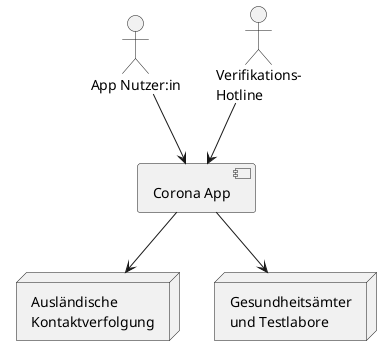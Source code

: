 @startuml component
actor "App Nutzer:in" as user
component "Corona App" as app
actor "Verifikations-\nHotline" as hotline
node "Ausländische\nKontaktverfolgung" as kv
node "Gesundheitsämter\nund Testlabore" as labore
user -down-> app
hotline -down-> app
app -down-> kv
app -down-> labore
@enduml
